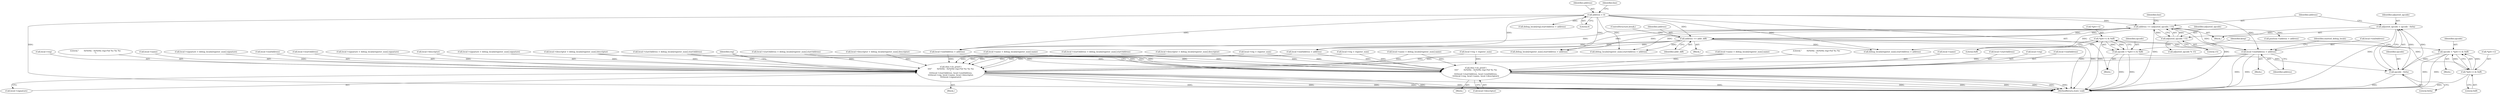 digraph "0_radare2_252afb1cff9676f3ae1f341a28448bf2c8b6e308@pointer" {
"1000874" [label="(Call,local->endAddress = address)"];
"1000951" [label="(Call,address += (adjusted_opcode / 15))"];
"1000953" [label="(Call,adjusted_opcode / 15)"];
"1000946" [label="(Call,adjusted_opcode = opcode - 0x0a)"];
"1000948" [label="(Call,opcode - 0x0a)"];
"1000997" [label="(Call,opcode = *(p4++) & 0xff)"];
"1000999" [label="(Call,*(p4++) & 0xff)"];
"1000409" [label="(Call,*(p4++) & 0xff)"];
"1000407" [label="(Call,opcode = *(p4++) & 0xff)"];
"1000201" [label="(Call,address = 0)"];
"1000437" [label="(Call,address += addr_diff)"];
"1001079" [label="(Call,rbin->cb_printf (\n\t\t\t\t\"        0x%04x - 0x%04x reg=%d %s %s %s\n\",\n\t\t\t\tlocal->startAddress, local->endAddress,\n\t\t\t\tlocal->reg, local->name, local->descriptor,\n\t\t\t\tlocal->signature))"];
"1001101" [label="(Call,rbin->cb_printf (\n\t\t\t\t\"        0x%04x - 0x%04x reg=%d %s %s\n\",\n\t\t\t\tlocal->startAddress, local->endAddress,\n\t\t\t\tlocal->reg, local->name, local->descriptor))"];
"1000949" [label="(Identifier,opcode)"];
"1000595" [label="(Call,debug_locals[register_num].startAddress = address)"];
"1000948" [label="(Call,opcode - 0x0a)"];
"1000869" [label="(Call,local->reg = register_num)"];
"1000953" [label="(Call,adjusted_opcode / 15)"];
"1001096" [label="(Call,local->signature)"];
"1000999" [label="(Call,*(p4++) & 0xff)"];
"1001102" [label="(Literal,\"        0x%04x - 0x%04x reg=%d %s %s\n\")"];
"1000202" [label="(Identifier,address)"];
"1001120" [label="(Identifier,reg)"];
"1001087" [label="(Call,local->reg)"];
"1001112" [label="(Call,local->name)"];
"1000532" [label="(Call,local->descriptor = debug_locals[register_num].descriptor)"];
"1001103" [label="(Call,local->startAddress)"];
"1000961" [label="(Call,adjusted_opcode % 15)"];
"1000745" [label="(Call,local->endAddress = address)"];
"1000946" [label="(Call,adjusted_opcode = opcode - 0x0a)"];
"1000947" [label="(Identifier,adjusted_opcode)"];
"1000201" [label="(Call,address = 0)"];
"1000874" [label="(Call,local->endAddress = address)"];
"1000954" [label="(Identifier,adjusted_opcode)"];
"1000415" [label="(Identifier,keep)"];
"1000413" [label="(Literal,0xff)"];
"1000813" [label="(Block,)"];
"1000950" [label="(Literal,0x0a)"];
"1000957" [label="(Identifier,line)"];
"1000708" [label="(Call,local->descriptor = debug_locals[register_num].descriptor)"];
"1000880" [label="(Identifier,emitted_debug_locals)"];
"1000416" [label="(Block,)"];
"1000384" [label="(Call,debug_locals[reg].startAddress = address)"];
"1000203" [label="(Literal,0)"];
"1001080" [label="(Literal,\"        0x%04x - 0x%04x reg=%d %s %s %s\n\")"];
"1000828" [label="(Call,local->name = debug_locals[register_num].name)"];
"1000437" [label="(Call,address += addr_diff)"];
"1000541" [label="(Call,local->startAddress = debug_locals[register_num].startAddress)"];
"1000944" [label="(Block,)"];
"1001079" [label="(Call,rbin->cb_printf (\n\t\t\t\t\"        0x%04x - 0x%04x reg=%d %s %s %s\n\",\n\t\t\t\tlocal->startAddress, local->endAddress,\n\t\t\t\tlocal->reg, local->name, local->descriptor,\n\t\t\t\tlocal->signature))"];
"1000875" [label="(Call,local->endAddress)"];
"1000717" [label="(Call,local->startAddress = debug_locals[register_num].startAddress)"];
"1001090" [label="(Call,local->name)"];
"1000407" [label="(Call,opcode = *(p4++) & 0xff)"];
"1000550" [label="(Call,local->signature = debug_locals[register_num].signature)"];
"1001000" [label="(Call,*(p4++))"];
"1000439" [label="(Identifier,addr_diff)"];
"1000206" [label="(Identifier,line)"];
"1000564" [label="(Call,local->reg = register_num)"];
"1001109" [label="(Call,local->reg)"];
"1000440" [label="(ControlStructure,break;)"];
"1001101" [label="(Call,rbin->cb_printf (\n\t\t\t\t\"        0x%04x - 0x%04x reg=%d %s %s\n\",\n\t\t\t\tlocal->startAddress, local->endAddress,\n\t\t\t\tlocal->reg, local->name, local->descriptor))"];
"1000569" [label="(Call,local->endAddress = address)"];
"1000699" [label="(Call,local->name = debug_locals[register_num].name)"];
"1000910" [label="(Call,debug_locals[register_num].startAddress = address)"];
"1000410" [label="(Call,*(p4++))"];
"1000523" [label="(Call,local->name = debug_locals[register_num].name)"];
"1000426" [label="(Block,)"];
"1000951" [label="(Call,address += (adjusted_opcode / 15))"];
"1001084" [label="(Call,local->endAddress)"];
"1000740" [label="(Call,local->reg = register_num)"];
"1001106" [label="(Call,local->endAddress)"];
"1000878" [label="(Identifier,address)"];
"1001081" [label="(Call,local->startAddress)"];
"1000855" [label="(Call,local->signature = debug_locals[register_num].signature)"];
"1001093" [label="(Call,local->descriptor)"];
"1000983" [label="(Call,position->address = address)"];
"1000952" [label="(Identifier,address)"];
"1001193" [label="(MethodReturn,static void)"];
"1000408" [label="(Identifier,opcode)"];
"1001115" [label="(Call,local->descriptor)"];
"1000438" [label="(Identifier,address)"];
"1000771" [label="(Call,debug_locals[register_num].startAddress = address)"];
"1000409" [label="(Call,*(p4++) & 0xff)"];
"1000997" [label="(Call,opcode = *(p4++) & 0xff)"];
"1000726" [label="(Call,local->signature = debug_locals[register_num].signature)"];
"1001100" [label="(Block,)"];
"1001078" [label="(Block,)"];
"1000837" [label="(Call,local->descriptor = debug_locals[register_num].descriptor)"];
"1000846" [label="(Call,local->startAddress = debug_locals[register_num].startAddress)"];
"1000998" [label="(Identifier,opcode)"];
"1000123" [label="(Block,)"];
"1000955" [label="(Literal,15)"];
"1001003" [label="(Literal,0xff)"];
"1000874" -> "1000813"  [label="AST: "];
"1000874" -> "1000878"  [label="CFG: "];
"1000875" -> "1000874"  [label="AST: "];
"1000878" -> "1000874"  [label="AST: "];
"1000880" -> "1000874"  [label="CFG: "];
"1000874" -> "1001193"  [label="DDG: "];
"1000874" -> "1001193"  [label="DDG: "];
"1000951" -> "1000874"  [label="DDG: "];
"1000201" -> "1000874"  [label="DDG: "];
"1000437" -> "1000874"  [label="DDG: "];
"1000874" -> "1001079"  [label="DDG: "];
"1000874" -> "1001101"  [label="DDG: "];
"1000951" -> "1000944"  [label="AST: "];
"1000951" -> "1000953"  [label="CFG: "];
"1000952" -> "1000951"  [label="AST: "];
"1000953" -> "1000951"  [label="AST: "];
"1000957" -> "1000951"  [label="CFG: "];
"1000951" -> "1001193"  [label="DDG: "];
"1000951" -> "1001193"  [label="DDG: "];
"1000951" -> "1000437"  [label="DDG: "];
"1000951" -> "1000569"  [label="DDG: "];
"1000951" -> "1000595"  [label="DDG: "];
"1000951" -> "1000745"  [label="DDG: "];
"1000951" -> "1000771"  [label="DDG: "];
"1000951" -> "1000910"  [label="DDG: "];
"1000953" -> "1000951"  [label="DDG: "];
"1000953" -> "1000951"  [label="DDG: "];
"1000201" -> "1000951"  [label="DDG: "];
"1000437" -> "1000951"  [label="DDG: "];
"1000951" -> "1000983"  [label="DDG: "];
"1000953" -> "1000955"  [label="CFG: "];
"1000954" -> "1000953"  [label="AST: "];
"1000955" -> "1000953"  [label="AST: "];
"1000946" -> "1000953"  [label="DDG: "];
"1000953" -> "1000961"  [label="DDG: "];
"1000946" -> "1000944"  [label="AST: "];
"1000946" -> "1000948"  [label="CFG: "];
"1000947" -> "1000946"  [label="AST: "];
"1000948" -> "1000946"  [label="AST: "];
"1000952" -> "1000946"  [label="CFG: "];
"1000946" -> "1001193"  [label="DDG: "];
"1000948" -> "1000946"  [label="DDG: "];
"1000948" -> "1000946"  [label="DDG: "];
"1000948" -> "1000950"  [label="CFG: "];
"1000949" -> "1000948"  [label="AST: "];
"1000950" -> "1000948"  [label="AST: "];
"1000948" -> "1001193"  [label="DDG: "];
"1000997" -> "1000948"  [label="DDG: "];
"1000407" -> "1000948"  [label="DDG: "];
"1000997" -> "1000416"  [label="AST: "];
"1000997" -> "1000999"  [label="CFG: "];
"1000998" -> "1000997"  [label="AST: "];
"1000999" -> "1000997"  [label="AST: "];
"1000415" -> "1000997"  [label="CFG: "];
"1000997" -> "1001193"  [label="DDG: "];
"1000997" -> "1001193"  [label="DDG: "];
"1000999" -> "1000997"  [label="DDG: "];
"1000999" -> "1000997"  [label="DDG: "];
"1000999" -> "1001003"  [label="CFG: "];
"1001000" -> "1000999"  [label="AST: "];
"1001003" -> "1000999"  [label="AST: "];
"1000999" -> "1001193"  [label="DDG: "];
"1000409" -> "1000999"  [label="DDG: "];
"1000409" -> "1000407"  [label="AST: "];
"1000409" -> "1000413"  [label="CFG: "];
"1000410" -> "1000409"  [label="AST: "];
"1000413" -> "1000409"  [label="AST: "];
"1000407" -> "1000409"  [label="CFG: "];
"1000409" -> "1001193"  [label="DDG: "];
"1000409" -> "1000407"  [label="DDG: "];
"1000409" -> "1000407"  [label="DDG: "];
"1000407" -> "1000123"  [label="AST: "];
"1000408" -> "1000407"  [label="AST: "];
"1000415" -> "1000407"  [label="CFG: "];
"1000407" -> "1001193"  [label="DDG: "];
"1000407" -> "1001193"  [label="DDG: "];
"1000201" -> "1000123"  [label="AST: "];
"1000201" -> "1000203"  [label="CFG: "];
"1000202" -> "1000201"  [label="AST: "];
"1000203" -> "1000201"  [label="AST: "];
"1000206" -> "1000201"  [label="CFG: "];
"1000201" -> "1001193"  [label="DDG: "];
"1000201" -> "1000384"  [label="DDG: "];
"1000201" -> "1000437"  [label="DDG: "];
"1000201" -> "1000569"  [label="DDG: "];
"1000201" -> "1000595"  [label="DDG: "];
"1000201" -> "1000745"  [label="DDG: "];
"1000201" -> "1000771"  [label="DDG: "];
"1000201" -> "1000910"  [label="DDG: "];
"1000437" -> "1000426"  [label="AST: "];
"1000437" -> "1000439"  [label="CFG: "];
"1000438" -> "1000437"  [label="AST: "];
"1000439" -> "1000437"  [label="AST: "];
"1000440" -> "1000437"  [label="CFG: "];
"1000437" -> "1001193"  [label="DDG: "];
"1000437" -> "1001193"  [label="DDG: "];
"1000437" -> "1000569"  [label="DDG: "];
"1000437" -> "1000595"  [label="DDG: "];
"1000437" -> "1000745"  [label="DDG: "];
"1000437" -> "1000771"  [label="DDG: "];
"1000437" -> "1000910"  [label="DDG: "];
"1001079" -> "1001078"  [label="AST: "];
"1001079" -> "1001096"  [label="CFG: "];
"1001080" -> "1001079"  [label="AST: "];
"1001081" -> "1001079"  [label="AST: "];
"1001084" -> "1001079"  [label="AST: "];
"1001087" -> "1001079"  [label="AST: "];
"1001090" -> "1001079"  [label="AST: "];
"1001093" -> "1001079"  [label="AST: "];
"1001096" -> "1001079"  [label="AST: "];
"1001120" -> "1001079"  [label="CFG: "];
"1001079" -> "1001193"  [label="DDG: "];
"1001079" -> "1001193"  [label="DDG: "];
"1001079" -> "1001193"  [label="DDG: "];
"1001079" -> "1001193"  [label="DDG: "];
"1001079" -> "1001193"  [label="DDG: "];
"1001079" -> "1001193"  [label="DDG: "];
"1001079" -> "1001193"  [label="DDG: "];
"1000541" -> "1001079"  [label="DDG: "];
"1000717" -> "1001079"  [label="DDG: "];
"1000846" -> "1001079"  [label="DDG: "];
"1000745" -> "1001079"  [label="DDG: "];
"1000569" -> "1001079"  [label="DDG: "];
"1000869" -> "1001079"  [label="DDG: "];
"1000564" -> "1001079"  [label="DDG: "];
"1000740" -> "1001079"  [label="DDG: "];
"1000699" -> "1001079"  [label="DDG: "];
"1000828" -> "1001079"  [label="DDG: "];
"1000523" -> "1001079"  [label="DDG: "];
"1000532" -> "1001079"  [label="DDG: "];
"1000708" -> "1001079"  [label="DDG: "];
"1000837" -> "1001079"  [label="DDG: "];
"1000726" -> "1001079"  [label="DDG: "];
"1000550" -> "1001079"  [label="DDG: "];
"1000855" -> "1001079"  [label="DDG: "];
"1001101" -> "1001100"  [label="AST: "];
"1001101" -> "1001115"  [label="CFG: "];
"1001102" -> "1001101"  [label="AST: "];
"1001103" -> "1001101"  [label="AST: "];
"1001106" -> "1001101"  [label="AST: "];
"1001109" -> "1001101"  [label="AST: "];
"1001112" -> "1001101"  [label="AST: "];
"1001115" -> "1001101"  [label="AST: "];
"1001120" -> "1001101"  [label="CFG: "];
"1001101" -> "1001193"  [label="DDG: "];
"1001101" -> "1001193"  [label="DDG: "];
"1001101" -> "1001193"  [label="DDG: "];
"1001101" -> "1001193"  [label="DDG: "];
"1001101" -> "1001193"  [label="DDG: "];
"1001101" -> "1001193"  [label="DDG: "];
"1000541" -> "1001101"  [label="DDG: "];
"1000717" -> "1001101"  [label="DDG: "];
"1000846" -> "1001101"  [label="DDG: "];
"1000745" -> "1001101"  [label="DDG: "];
"1000569" -> "1001101"  [label="DDG: "];
"1000869" -> "1001101"  [label="DDG: "];
"1000564" -> "1001101"  [label="DDG: "];
"1000740" -> "1001101"  [label="DDG: "];
"1000699" -> "1001101"  [label="DDG: "];
"1000828" -> "1001101"  [label="DDG: "];
"1000523" -> "1001101"  [label="DDG: "];
"1000532" -> "1001101"  [label="DDG: "];
"1000708" -> "1001101"  [label="DDG: "];
"1000837" -> "1001101"  [label="DDG: "];
}
